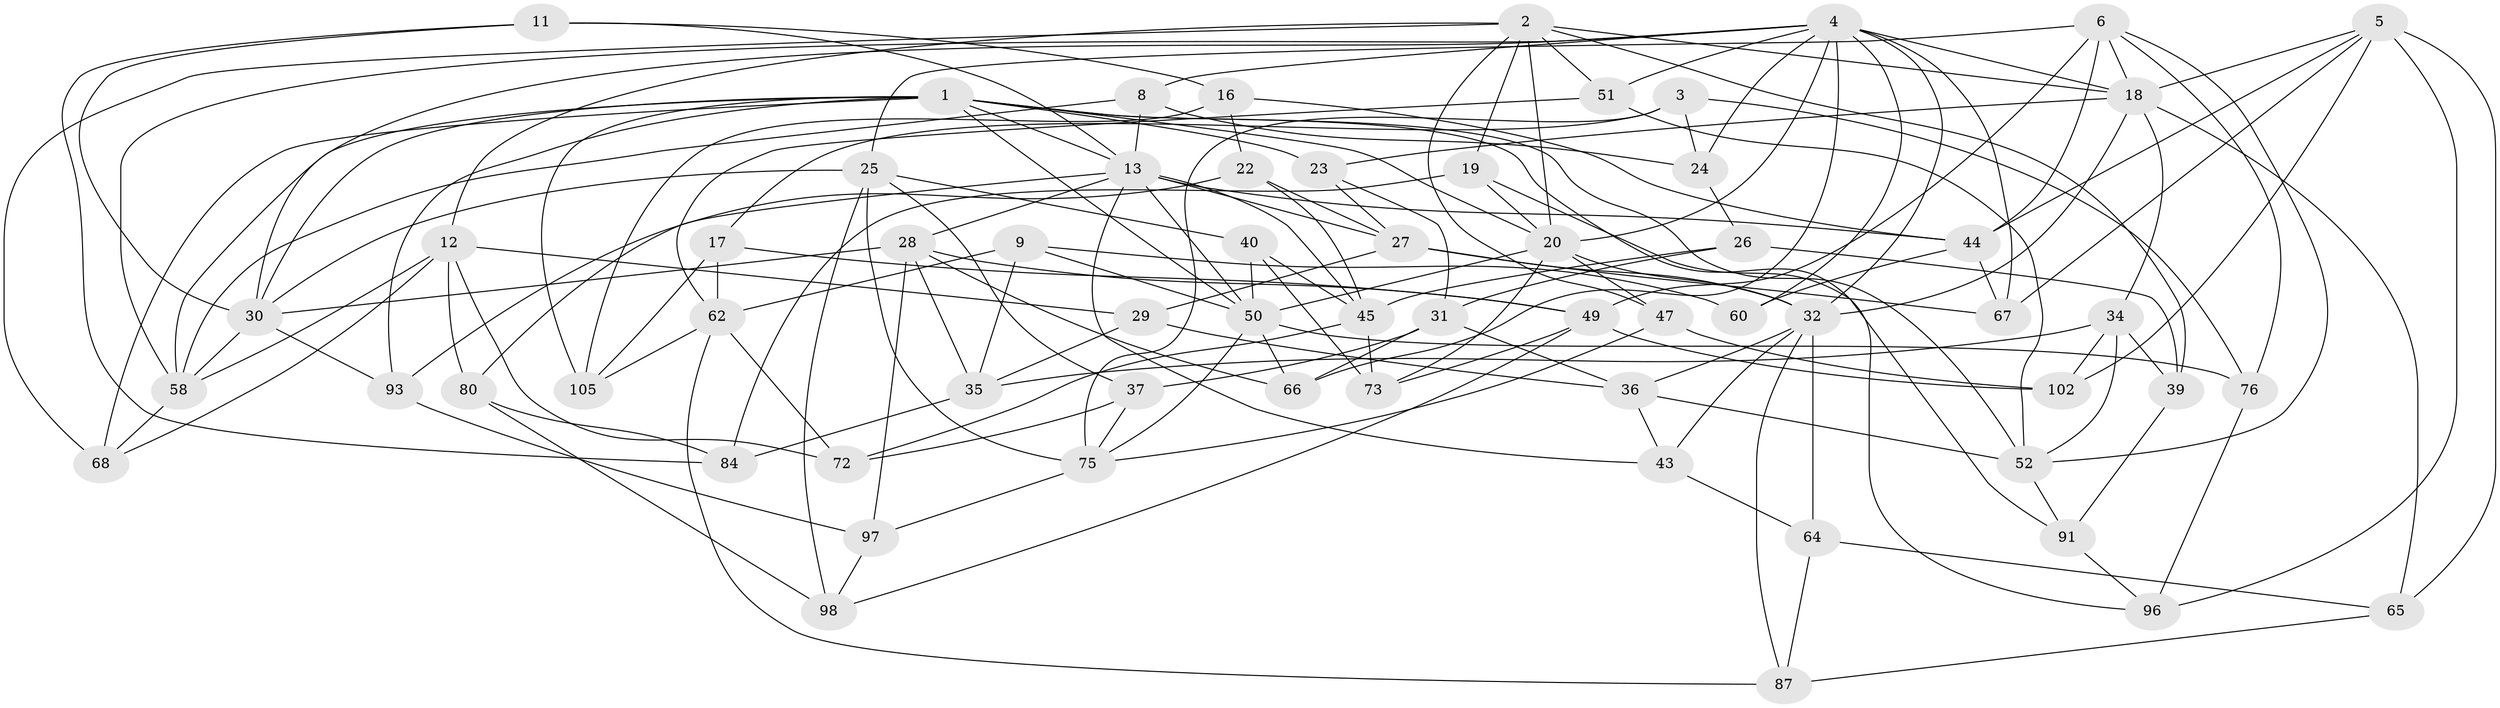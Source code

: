 // original degree distribution, {4: 1.0}
// Generated by graph-tools (version 1.1) at 2025/20/03/04/25 18:20:30]
// undirected, 63 vertices, 162 edges
graph export_dot {
graph [start="1"]
  node [color=gray90,style=filled];
  1 [super="+14+7"];
  2 [super="+81+57"];
  3;
  4 [super="+94+15+21"];
  5 [super="+82"];
  6 [super="+77"];
  8;
  9;
  11;
  12 [super="+100"];
  13 [super="+85+70+79"];
  16;
  17;
  18 [super="+41+95"];
  19;
  20 [super="+61+38"];
  22;
  23;
  24;
  25 [super="+74"];
  26;
  27 [super="+88+92+69"];
  28 [super="+89"];
  29;
  30 [super="+46+99"];
  31 [super="+106"];
  32 [super="+90+48"];
  34 [super="+42"];
  35 [super="+54"];
  36 [super="+83"];
  37;
  39;
  40;
  43;
  44 [super="+59"];
  45 [super="+53"];
  47;
  49 [super="+71"];
  50 [super="+103+56"];
  51;
  52 [super="+55"];
  58 [super="+78+101"];
  60;
  62 [super="+63"];
  64;
  65;
  66;
  67;
  68;
  72;
  73;
  75 [super="+104"];
  76;
  80;
  84;
  87;
  91;
  93;
  96;
  97;
  98;
  102;
  105;
  1 -- 105;
  1 -- 50;
  1 -- 58 [weight=2];
  1 -- 20;
  1 -- 23;
  1 -- 96;
  1 -- 68;
  1 -- 52;
  1 -- 93;
  1 -- 30;
  1 -- 13;
  2 -- 68;
  2 -- 19;
  2 -- 51;
  2 -- 12;
  2 -- 47;
  2 -- 18;
  2 -- 20;
  2 -- 39;
  3 -- 75;
  3 -- 76;
  3 -- 17;
  3 -- 24;
  4 -- 66;
  4 -- 67;
  4 -- 60 [weight=2];
  4 -- 20;
  4 -- 8;
  4 -- 24;
  4 -- 18;
  4 -- 51;
  4 -- 58;
  4 -- 32;
  4 -- 30;
  5 -- 102;
  5 -- 67;
  5 -- 65;
  5 -- 96;
  5 -- 18;
  5 -- 44;
  6 -- 76;
  6 -- 25;
  6 -- 18;
  6 -- 49;
  6 -- 44;
  6 -- 52;
  8 -- 24;
  8 -- 58;
  8 -- 13;
  9 -- 35;
  9 -- 60;
  9 -- 62;
  9 -- 50;
  11 -- 16;
  11 -- 84;
  11 -- 30;
  11 -- 13;
  12 -- 29;
  12 -- 58;
  12 -- 72;
  12 -- 80;
  12 -- 68;
  13 -- 43;
  13 -- 45;
  13 -- 50;
  13 -- 27;
  13 -- 80;
  13 -- 28;
  13 -- 44;
  16 -- 44;
  16 -- 105;
  16 -- 22;
  17 -- 49;
  17 -- 105;
  17 -- 62;
  18 -- 34;
  18 -- 23;
  18 -- 32;
  18 -- 65;
  19 -- 84;
  19 -- 20;
  19 -- 91;
  20 -- 32;
  20 -- 50;
  20 -- 73;
  20 -- 47;
  22 -- 93;
  22 -- 45;
  22 -- 27;
  23 -- 27;
  23 -- 31;
  24 -- 26;
  25 -- 98;
  25 -- 75;
  25 -- 40;
  25 -- 37;
  25 -- 30;
  26 -- 39;
  26 -- 31;
  26 -- 45;
  27 -- 32;
  27 -- 67;
  27 -- 29;
  28 -- 97;
  28 -- 35;
  28 -- 49;
  28 -- 66;
  28 -- 30;
  29 -- 36;
  29 -- 35;
  30 -- 93;
  30 -- 58 [weight=2];
  31 -- 66;
  31 -- 37;
  31 -- 36 [weight=2];
  32 -- 43;
  32 -- 64;
  32 -- 36;
  32 -- 87;
  34 -- 35 [weight=2];
  34 -- 102;
  34 -- 52;
  34 -- 39;
  35 -- 84;
  36 -- 43;
  36 -- 52;
  37 -- 72;
  37 -- 75;
  39 -- 91;
  40 -- 73;
  40 -- 50;
  40 -- 45;
  43 -- 64;
  44 -- 67;
  44 -- 60;
  45 -- 73;
  45 -- 72;
  47 -- 102;
  47 -- 75;
  49 -- 102;
  49 -- 73;
  49 -- 98;
  50 -- 66;
  50 -- 76;
  50 -- 75;
  51 -- 62;
  51 -- 52;
  52 -- 91;
  58 -- 68;
  62 -- 87;
  62 -- 72;
  62 -- 105;
  64 -- 87;
  64 -- 65;
  65 -- 87;
  75 -- 97;
  76 -- 96;
  80 -- 84;
  80 -- 98;
  91 -- 96;
  93 -- 97;
  97 -- 98;
}
